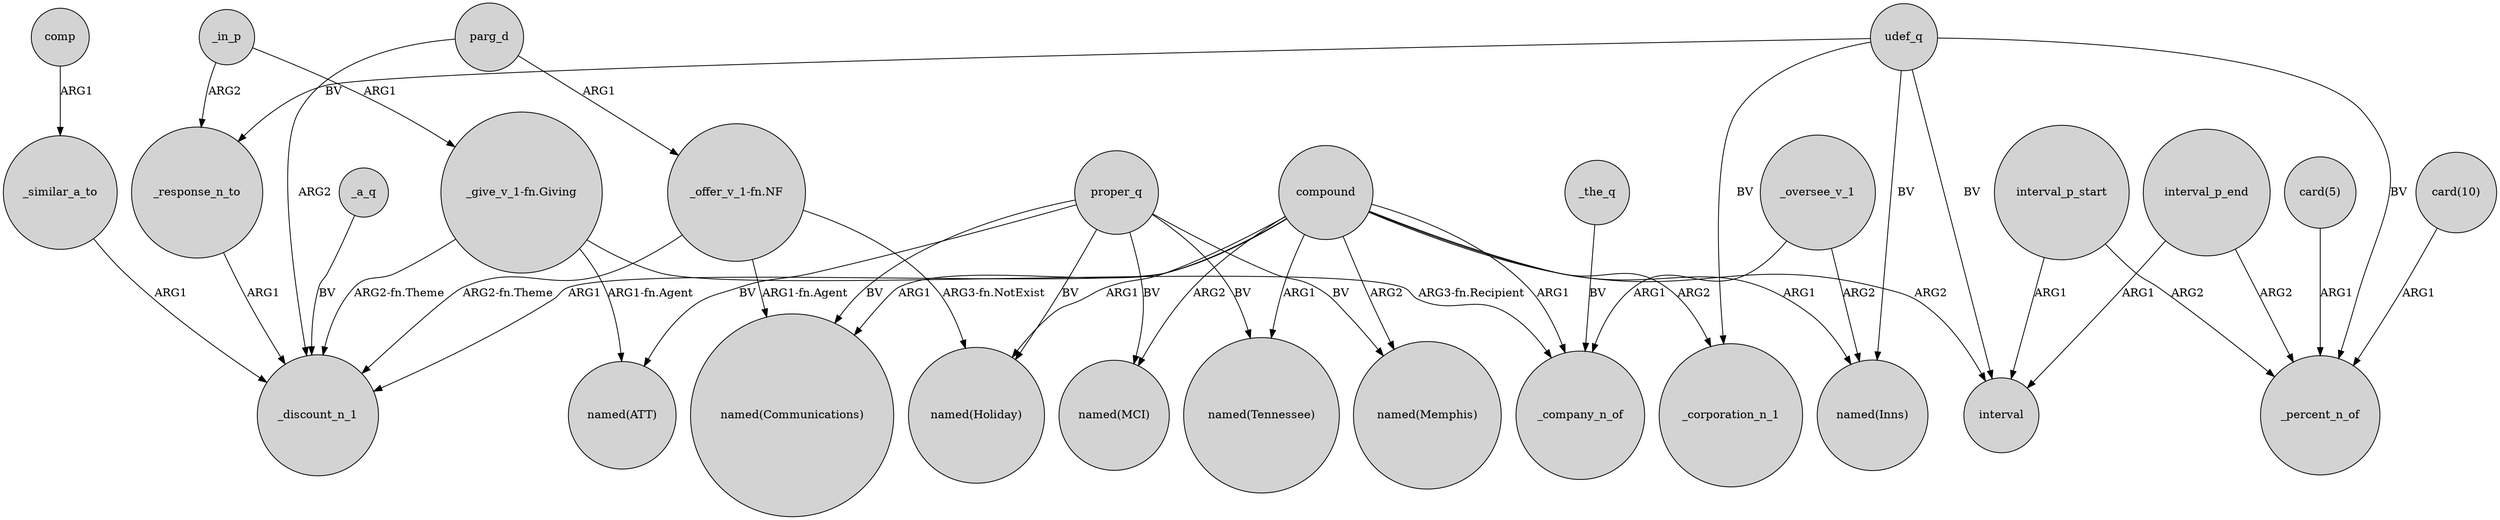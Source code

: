 digraph {
	node [shape=circle style=filled]
	parg_d -> _discount_n_1 [label=ARG2]
	comp -> _similar_a_to [label=ARG1]
	_in_p -> "_give_v_1-fn.Giving" [label=ARG1]
	"_offer_v_1-fn.NF" -> "named(Communications)" [label="ARG1-fn.Agent"]
	interval_p_start -> _percent_n_of [label=ARG2]
	proper_q -> "named(Communications)" [label=BV]
	compound -> _corporation_n_1 [label=ARG2]
	"_give_v_1-fn.Giving" -> _discount_n_1 [label="ARG2-fn.Theme"]
	_oversee_v_1 -> _company_n_of [label=ARG1]
	proper_q -> "named(MCI)" [label=BV]
	proper_q -> "named(ATT)" [label=BV]
	interval_p_end -> _percent_n_of [label=ARG2]
	compound -> "named(Tennessee)" [label=ARG1]
	_response_n_to -> _discount_n_1 [label=ARG1]
	"_give_v_1-fn.Giving" -> "named(ATT)" [label="ARG1-fn.Agent"]
	_the_q -> _company_n_of [label=BV]
	compound -> "named(Communications)" [label=ARG1]
	_oversee_v_1 -> "named(Inns)" [label=ARG2]
	compound -> _company_n_of [label=ARG1]
	udef_q -> _corporation_n_1 [label=BV]
	_in_p -> _response_n_to [label=ARG2]
	"card(10)" -> _percent_n_of [label=ARG1]
	compound -> "named(Memphis)" [label=ARG2]
	interval_p_start -> interval [label=ARG1]
	compound -> "named(Holiday)" [label=ARG1]
	compound -> interval [label=ARG2]
	"_offer_v_1-fn.NF" -> "named(Holiday)" [label="ARG3-fn.NotExist"]
	udef_q -> "named(Inns)" [label=BV]
	"card(5)" -> _percent_n_of [label=ARG1]
	compound -> _discount_n_1 [label=ARG1]
	_a_q -> _discount_n_1 [label=BV]
	interval_p_end -> interval [label=ARG1]
	compound -> "named(MCI)" [label=ARG2]
	proper_q -> "named(Tennessee)" [label=BV]
	compound -> "named(Inns)" [label=ARG1]
	proper_q -> "named(Holiday)" [label=BV]
	_similar_a_to -> _discount_n_1 [label=ARG1]
	udef_q -> _percent_n_of [label=BV]
	"_offer_v_1-fn.NF" -> _discount_n_1 [label="ARG2-fn.Theme"]
	"_give_v_1-fn.Giving" -> _company_n_of [label="ARG3-fn.Recipient"]
	parg_d -> "_offer_v_1-fn.NF" [label=ARG1]
	proper_q -> "named(Memphis)" [label=BV]
	udef_q -> interval [label=BV]
	udef_q -> _response_n_to [label=BV]
}
